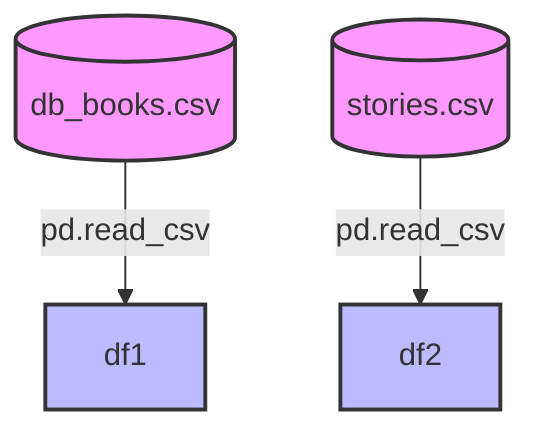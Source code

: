 flowchart TD
    A[("db_books.csv")]:::dataSource --> |"pd.read_csv"| B["df1"]:::dataVariable
    C[("stories.csv")]:::dataSource --> |"pd.read_csv"| D["df2"]:::dataVariable
    classDef dataSource fill:#f9f,stroke:#333,stroke-width:2px;
    classDef dataVariable fill:#bbf,stroke:#333,stroke-width:2px;